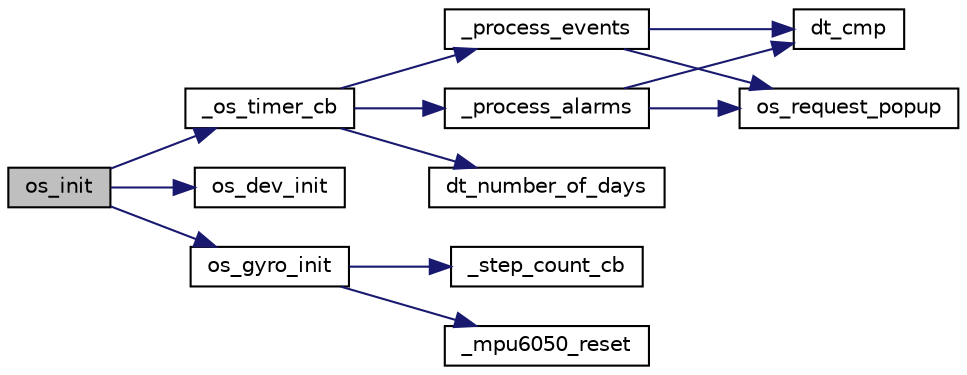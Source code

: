 digraph "os_init"
{
 // LATEX_PDF_SIZE
  bgcolor="transparent";
  edge [fontname="Helvetica",fontsize="10",labelfontname="Helvetica",labelfontsize="10"];
  node [fontname="Helvetica",fontsize="10",shape=record];
  rankdir="LR";
  Node1 [label="os_init",height=0.2,width=0.4,color="black", fillcolor="grey75", style="filled", fontcolor="black",tooltip=" "];
  Node1 -> Node2 [color="midnightblue",fontsize="10",style="solid",fontname="Helvetica"];
  Node2 [label="_os_timer_cb",height=0.2,width=0.4,color="black",URL="$state_8c.html#aa49b2be61b25b678aba83b030bb94bfd",tooltip=" "];
  Node2 -> Node3 [color="midnightblue",fontsize="10",style="solid",fontname="Helvetica"];
  Node3 [label="_process_alarms",height=0.2,width=0.4,color="black",URL="$state_8c.html#a5b5a2ec6f112151ce06ec168892ee179",tooltip=" "];
  Node3 -> Node4 [color="midnightblue",fontsize="10",style="solid",fontname="Helvetica"];
  Node4 [label="dt_cmp",height=0.2,width=0.4,color="black",URL="$dates_8c.html#a93d949a40d0d552df342b0dadb4a1a52",tooltip="Compares given dates based on given flag Example:"];
  Node3 -> Node5 [color="midnightblue",fontsize="10",style="solid",fontname="Helvetica"];
  Node5 [label="os_request_popup",height=0.2,width=0.4,color="black",URL="$state_8c.html#aa3df9a73a804182b4022f9dc30de9f77",tooltip=" "];
  Node2 -> Node6 [color="midnightblue",fontsize="10",style="solid",fontname="Helvetica"];
  Node6 [label="_process_events",height=0.2,width=0.4,color="black",URL="$state_8c.html#a5f09a467fb5b4ea49edf3749689e6d82",tooltip=" "];
  Node6 -> Node4 [color="midnightblue",fontsize="10",style="solid",fontname="Helvetica"];
  Node6 -> Node5 [color="midnightblue",fontsize="10",style="solid",fontname="Helvetica"];
  Node2 -> Node7 [color="midnightblue",fontsize="10",style="solid",fontname="Helvetica"];
  Node7 [label="dt_number_of_days",height=0.2,width=0.4,color="black",URL="$dates_8c.html#a92c48b6464151256a09f8807efcf7bea",tooltip=" "];
  Node1 -> Node8 [color="midnightblue",fontsize="10",style="solid",fontname="Helvetica"];
  Node8 [label="os_dev_init",height=0.2,width=0.4,color="black",URL="$state_8c.html#a14e2f2e833b6cbb52b3c9b7e9ee4c2b7",tooltip=" "];
  Node1 -> Node9 [color="midnightblue",fontsize="10",style="solid",fontname="Helvetica"];
  Node9 [label="os_gyro_init",height=0.2,width=0.4,color="black",URL="$state_8c.html#a072cf44d70cefac01503706514ec38f0",tooltip=" "];
  Node9 -> Node10 [color="midnightblue",fontsize="10",style="solid",fontname="Helvetica"];
  Node10 [label="_mpu6050_reset",height=0.2,width=0.4,color="black",URL="$gyro_8c.html#acf7e086680c3fc29c5db264bbee75751",tooltip=" "];
  Node9 -> Node11 [color="midnightblue",fontsize="10",style="solid",fontname="Helvetica"];
  Node11 [label="_step_count_cb",height=0.2,width=0.4,color="black",URL="$gyro_8c.html#ac50792f477b3bb3a7178bff9664627a1",tooltip=" "];
}
